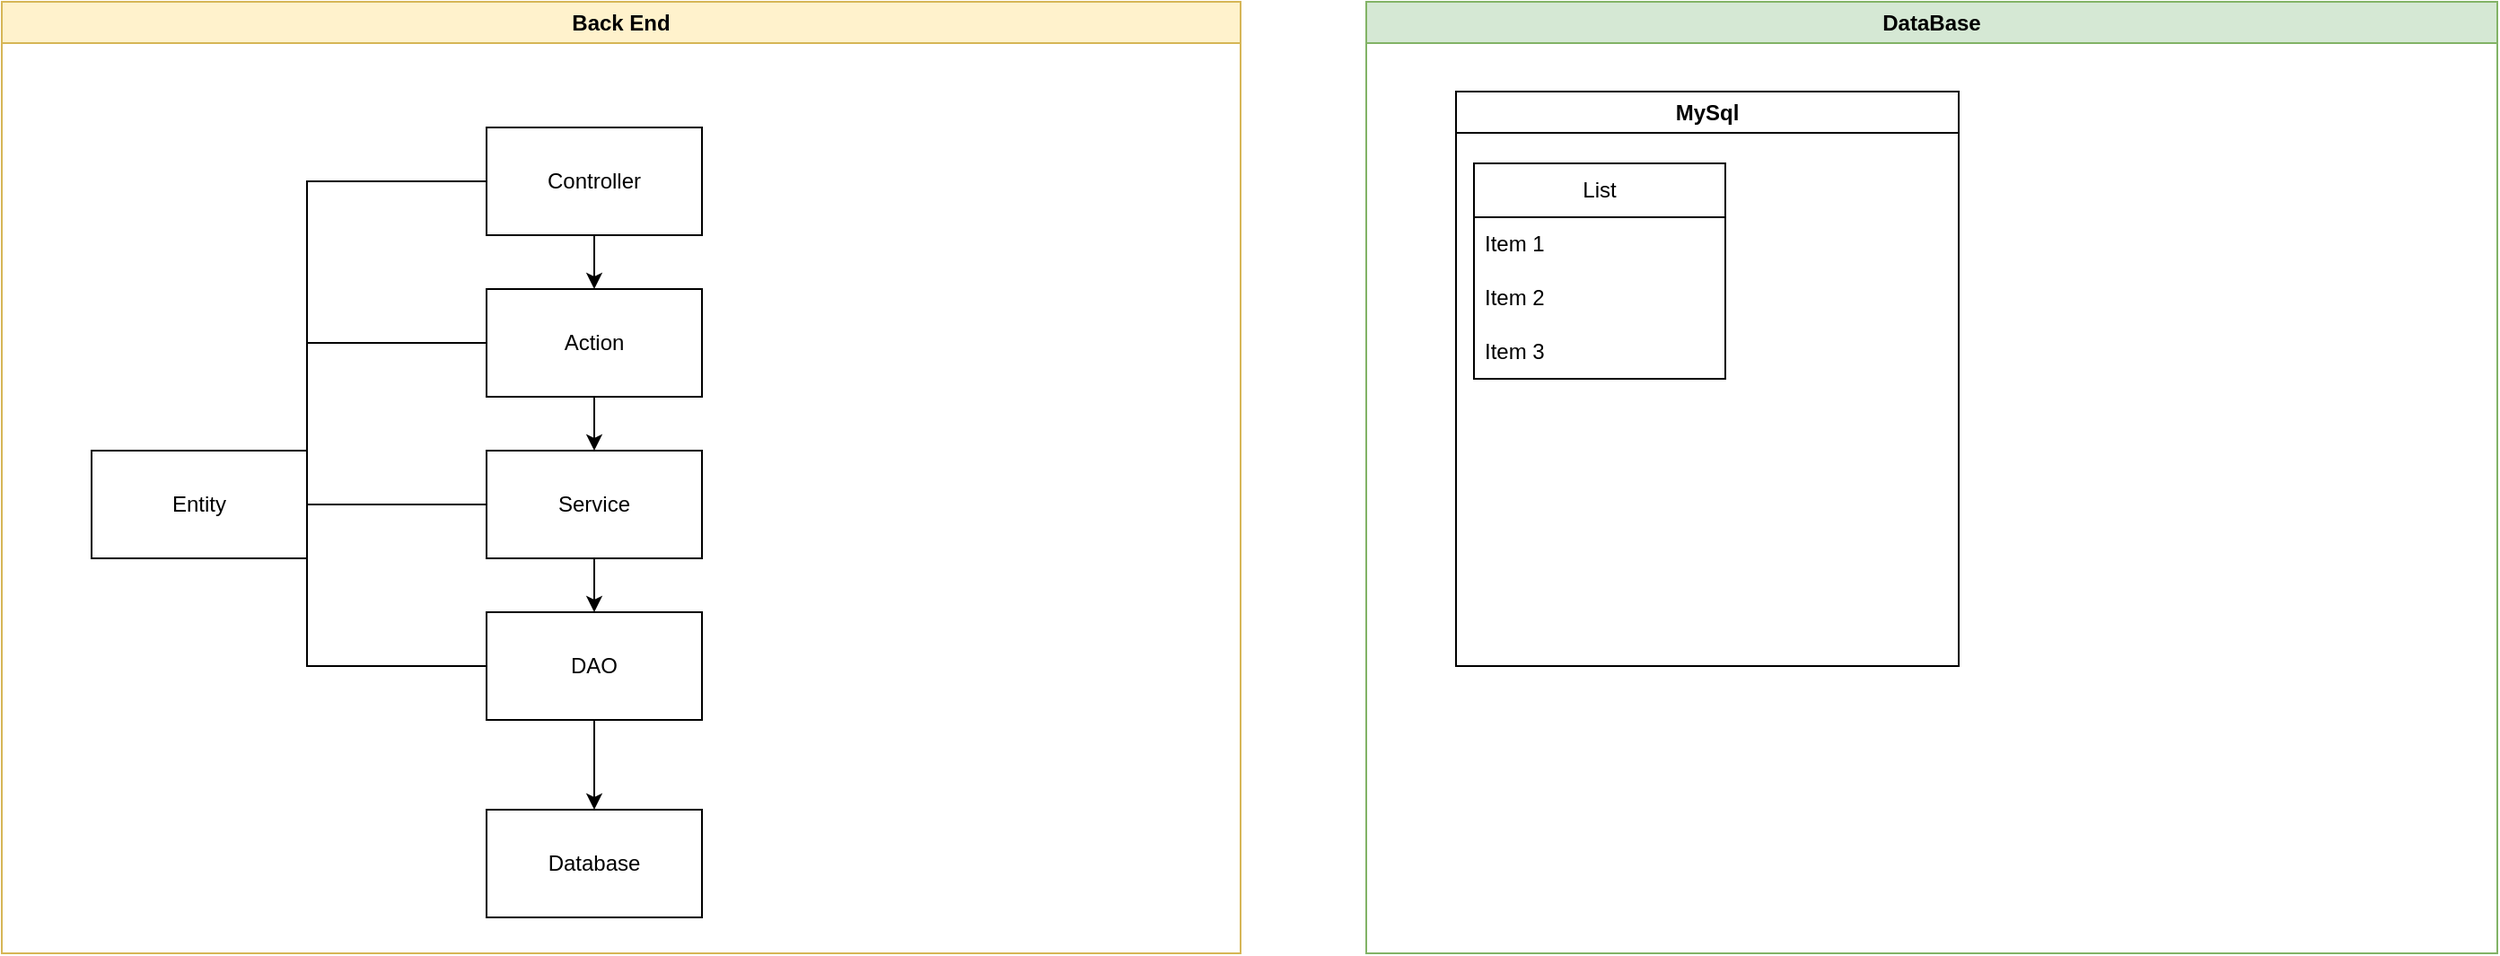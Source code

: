 <mxfile version="21.6.9" type="github">
  <diagram name="Страница — 1" id="kmgkMT9JH1rCCKc72fCq">
    <mxGraphModel dx="1002" dy="951" grid="1" gridSize="10" guides="1" tooltips="1" connect="1" arrows="1" fold="1" page="0" pageScale="1" pageWidth="827" pageHeight="1169" math="0" shadow="0">
      <root>
        <mxCell id="0" />
        <mxCell id="1" parent="0" />
        <mxCell id="r3Xmdo-plaXbsSFJfajE-4" value="Back End" style="swimlane;whiteSpace=wrap;html=1;fillColor=#fff2cc;strokeColor=#d6b656;" vertex="1" parent="1">
          <mxGeometry x="110" y="-90" width="690" height="530" as="geometry" />
        </mxCell>
        <mxCell id="r3Xmdo-plaXbsSFJfajE-8" value="Database" style="rounded=0;whiteSpace=wrap;html=1;" vertex="1" parent="r3Xmdo-plaXbsSFJfajE-4">
          <mxGeometry x="270" y="450" width="120" height="60" as="geometry" />
        </mxCell>
        <mxCell id="r3Xmdo-plaXbsSFJfajE-9" value="DAO" style="rounded=0;whiteSpace=wrap;html=1;" vertex="1" parent="r3Xmdo-plaXbsSFJfajE-4">
          <mxGeometry x="270" y="340" width="120" height="60" as="geometry" />
        </mxCell>
        <mxCell id="r3Xmdo-plaXbsSFJfajE-10" value="Service" style="rounded=0;whiteSpace=wrap;html=1;" vertex="1" parent="r3Xmdo-plaXbsSFJfajE-4">
          <mxGeometry x="270" y="250" width="120" height="60" as="geometry" />
        </mxCell>
        <mxCell id="r3Xmdo-plaXbsSFJfajE-11" value="Controller" style="rounded=0;whiteSpace=wrap;html=1;" vertex="1" parent="r3Xmdo-plaXbsSFJfajE-4">
          <mxGeometry x="270" y="70" width="120" height="60" as="geometry" />
        </mxCell>
        <mxCell id="r3Xmdo-plaXbsSFJfajE-13" value="Action" style="rounded=0;whiteSpace=wrap;html=1;" vertex="1" parent="r3Xmdo-plaXbsSFJfajE-4">
          <mxGeometry x="270" y="160" width="120" height="60" as="geometry" />
        </mxCell>
        <mxCell id="r3Xmdo-plaXbsSFJfajE-14" value="Entity" style="rounded=0;whiteSpace=wrap;html=1;" vertex="1" parent="r3Xmdo-plaXbsSFJfajE-4">
          <mxGeometry x="50" y="250" width="120" height="60" as="geometry" />
        </mxCell>
        <mxCell id="r3Xmdo-plaXbsSFJfajE-15" value="" style="endArrow=classic;html=1;rounded=0;exitX=0.5;exitY=1;exitDx=0;exitDy=0;entryX=0.5;entryY=0;entryDx=0;entryDy=0;" edge="1" parent="r3Xmdo-plaXbsSFJfajE-4" source="r3Xmdo-plaXbsSFJfajE-9" target="r3Xmdo-plaXbsSFJfajE-8">
          <mxGeometry width="50" height="50" relative="1" as="geometry">
            <mxPoint x="430" y="470" as="sourcePoint" />
            <mxPoint x="480" y="420" as="targetPoint" />
          </mxGeometry>
        </mxCell>
        <mxCell id="r3Xmdo-plaXbsSFJfajE-16" value="" style="endArrow=classic;html=1;rounded=0;exitX=0.5;exitY=1;exitDx=0;exitDy=0;entryX=0.5;entryY=0;entryDx=0;entryDy=0;" edge="1" parent="r3Xmdo-plaXbsSFJfajE-4" source="r3Xmdo-plaXbsSFJfajE-10" target="r3Xmdo-plaXbsSFJfajE-9">
          <mxGeometry width="50" height="50" relative="1" as="geometry">
            <mxPoint x="460" y="420" as="sourcePoint" />
            <mxPoint x="510" y="370" as="targetPoint" />
          </mxGeometry>
        </mxCell>
        <mxCell id="r3Xmdo-plaXbsSFJfajE-18" value="" style="endArrow=classic;html=1;rounded=0;exitX=0.5;exitY=1;exitDx=0;exitDy=0;entryX=0.5;entryY=0;entryDx=0;entryDy=0;" edge="1" parent="r3Xmdo-plaXbsSFJfajE-4" source="r3Xmdo-plaXbsSFJfajE-11" target="r3Xmdo-plaXbsSFJfajE-13">
          <mxGeometry width="50" height="50" relative="1" as="geometry">
            <mxPoint x="470" y="350" as="sourcePoint" />
            <mxPoint x="520" y="300" as="targetPoint" />
          </mxGeometry>
        </mxCell>
        <mxCell id="r3Xmdo-plaXbsSFJfajE-19" value="" style="endArrow=classic;html=1;rounded=0;exitX=0.5;exitY=1;exitDx=0;exitDy=0;entryX=0.5;entryY=0;entryDx=0;entryDy=0;" edge="1" parent="r3Xmdo-plaXbsSFJfajE-4" source="r3Xmdo-plaXbsSFJfajE-13" target="r3Xmdo-plaXbsSFJfajE-10">
          <mxGeometry width="50" height="50" relative="1" as="geometry">
            <mxPoint x="420" y="250" as="sourcePoint" />
            <mxPoint x="470" y="200" as="targetPoint" />
          </mxGeometry>
        </mxCell>
        <mxCell id="r3Xmdo-plaXbsSFJfajE-20" value="" style="endArrow=none;html=1;rounded=0;exitX=1;exitY=0.5;exitDx=0;exitDy=0;entryX=0;entryY=0.5;entryDx=0;entryDy=0;" edge="1" parent="r3Xmdo-plaXbsSFJfajE-4" source="r3Xmdo-plaXbsSFJfajE-14" target="r3Xmdo-plaXbsSFJfajE-10">
          <mxGeometry width="50" height="50" relative="1" as="geometry">
            <mxPoint x="130" y="430" as="sourcePoint" />
            <mxPoint x="180" y="380" as="targetPoint" />
          </mxGeometry>
        </mxCell>
        <mxCell id="r3Xmdo-plaXbsSFJfajE-22" value="" style="endArrow=none;html=1;rounded=0;exitX=1;exitY=0.5;exitDx=0;exitDy=0;entryX=0;entryY=0.5;entryDx=0;entryDy=0;" edge="1" parent="r3Xmdo-plaXbsSFJfajE-4" source="r3Xmdo-plaXbsSFJfajE-14" target="r3Xmdo-plaXbsSFJfajE-9">
          <mxGeometry width="50" height="50" relative="1" as="geometry">
            <mxPoint x="150" y="390" as="sourcePoint" />
            <mxPoint x="200" y="340" as="targetPoint" />
            <Array as="points">
              <mxPoint x="170" y="370" />
            </Array>
          </mxGeometry>
        </mxCell>
        <mxCell id="r3Xmdo-plaXbsSFJfajE-24" value="" style="endArrow=none;html=1;rounded=0;exitX=1;exitY=0.5;exitDx=0;exitDy=0;entryX=0;entryY=0.5;entryDx=0;entryDy=0;" edge="1" parent="r3Xmdo-plaXbsSFJfajE-4" source="r3Xmdo-plaXbsSFJfajE-14" target="r3Xmdo-plaXbsSFJfajE-13">
          <mxGeometry width="50" height="50" relative="1" as="geometry">
            <mxPoint x="140" y="220" as="sourcePoint" />
            <mxPoint x="190" y="170" as="targetPoint" />
            <Array as="points">
              <mxPoint x="170" y="190" />
            </Array>
          </mxGeometry>
        </mxCell>
        <mxCell id="r3Xmdo-plaXbsSFJfajE-25" value="" style="endArrow=none;html=1;rounded=0;exitX=1;exitY=0.5;exitDx=0;exitDy=0;entryX=0;entryY=0.5;entryDx=0;entryDy=0;" edge="1" parent="r3Xmdo-plaXbsSFJfajE-4" source="r3Xmdo-plaXbsSFJfajE-14" target="r3Xmdo-plaXbsSFJfajE-11">
          <mxGeometry width="50" height="50" relative="1" as="geometry">
            <mxPoint x="130" y="130" as="sourcePoint" />
            <mxPoint x="180" y="80" as="targetPoint" />
            <Array as="points">
              <mxPoint x="170" y="100" />
            </Array>
          </mxGeometry>
        </mxCell>
        <mxCell id="r3Xmdo-plaXbsSFJfajE-26" value="DataBase" style="swimlane;whiteSpace=wrap;html=1;fillColor=#d5e8d4;strokeColor=#82b366;" vertex="1" parent="1">
          <mxGeometry x="870" y="-90" width="630" height="530" as="geometry" />
        </mxCell>
        <mxCell id="r3Xmdo-plaXbsSFJfajE-27" value="MySql" style="swimlane;whiteSpace=wrap;html=1;" vertex="1" parent="r3Xmdo-plaXbsSFJfajE-26">
          <mxGeometry x="50" y="50" width="280" height="320" as="geometry" />
        </mxCell>
        <mxCell id="r3Xmdo-plaXbsSFJfajE-29" value="List" style="swimlane;fontStyle=0;childLayout=stackLayout;horizontal=1;startSize=30;horizontalStack=0;resizeParent=1;resizeParentMax=0;resizeLast=0;collapsible=1;marginBottom=0;whiteSpace=wrap;html=1;" vertex="1" parent="r3Xmdo-plaXbsSFJfajE-27">
          <mxGeometry x="10" y="40" width="140" height="120" as="geometry" />
        </mxCell>
        <mxCell id="r3Xmdo-plaXbsSFJfajE-30" value="Item 1" style="text;strokeColor=none;fillColor=none;align=left;verticalAlign=middle;spacingLeft=4;spacingRight=4;overflow=hidden;points=[[0,0.5],[1,0.5]];portConstraint=eastwest;rotatable=0;whiteSpace=wrap;html=1;" vertex="1" parent="r3Xmdo-plaXbsSFJfajE-29">
          <mxGeometry y="30" width="140" height="30" as="geometry" />
        </mxCell>
        <mxCell id="r3Xmdo-plaXbsSFJfajE-31" value="Item 2" style="text;strokeColor=none;fillColor=none;align=left;verticalAlign=middle;spacingLeft=4;spacingRight=4;overflow=hidden;points=[[0,0.5],[1,0.5]];portConstraint=eastwest;rotatable=0;whiteSpace=wrap;html=1;" vertex="1" parent="r3Xmdo-plaXbsSFJfajE-29">
          <mxGeometry y="60" width="140" height="30" as="geometry" />
        </mxCell>
        <mxCell id="r3Xmdo-plaXbsSFJfajE-32" value="Item 3" style="text;strokeColor=none;fillColor=none;align=left;verticalAlign=middle;spacingLeft=4;spacingRight=4;overflow=hidden;points=[[0,0.5],[1,0.5]];portConstraint=eastwest;rotatable=0;whiteSpace=wrap;html=1;" vertex="1" parent="r3Xmdo-plaXbsSFJfajE-29">
          <mxGeometry y="90" width="140" height="30" as="geometry" />
        </mxCell>
      </root>
    </mxGraphModel>
  </diagram>
</mxfile>
